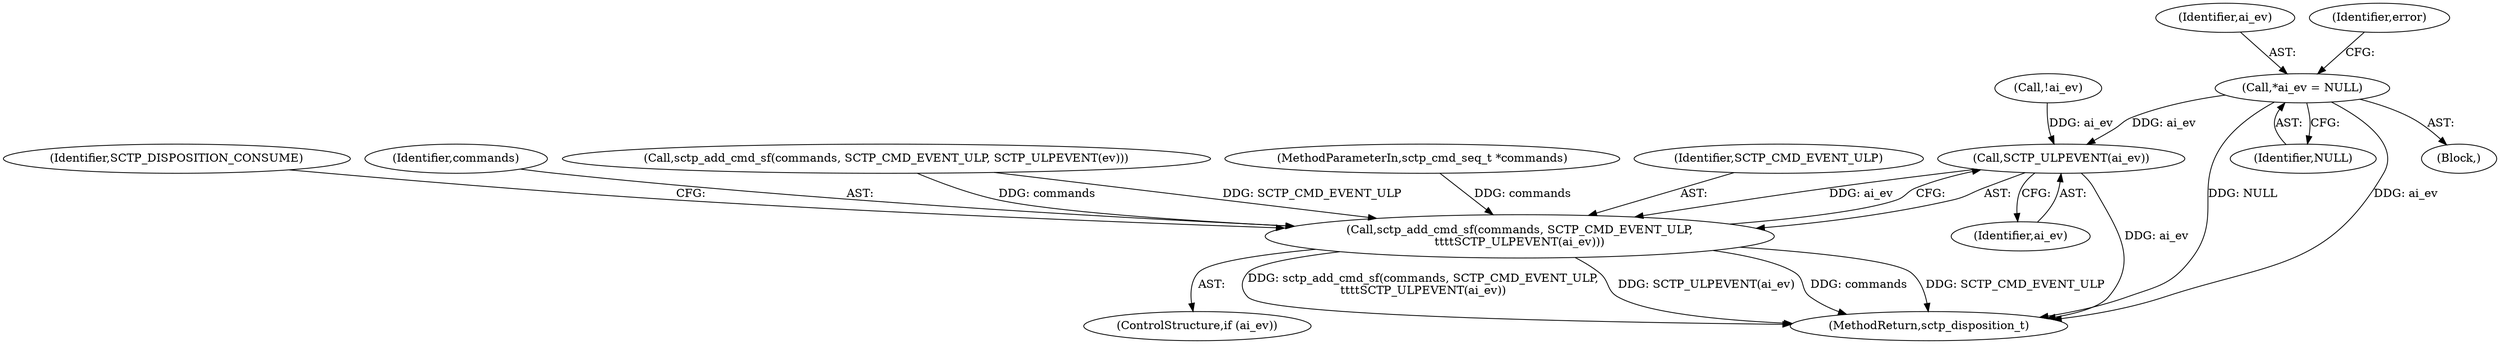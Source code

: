 digraph "0_linux_ec0223ec48a90cb605244b45f7c62de856403729@pointer" {
"1000137" [label="(Call,*ai_ev = NULL)"];
"1000529" [label="(Call,SCTP_ULPEVENT(ai_ev))"];
"1000526" [label="(Call,sctp_add_cmd_sf(commands, SCTP_CMD_EVENT_ULP,\n\t\t\t\tSCTP_ULPEVENT(ai_ev)))"];
"1000137" [label="(Call,*ai_ev = NULL)"];
"1000532" [label="(Identifier,SCTP_DISPOSITION_CONSUME)"];
"1000529" [label="(Call,SCTP_ULPEVENT(ai_ev))"];
"1000527" [label="(Identifier,commands)"];
"1000138" [label="(Identifier,ai_ev)"];
"1000139" [label="(Identifier,NULL)"];
"1000519" [label="(Call,sctp_add_cmd_sf(commands, SCTP_CMD_EVENT_ULP, SCTP_ULPEVENT(ev)))"];
"1000126" [label="(MethodParameterIn,sctp_cmd_seq_t *commands)"];
"1000480" [label="(Call,!ai_ev)"];
"1000530" [label="(Identifier,ai_ev)"];
"1000545" [label="(MethodReturn,sctp_disposition_t)"];
"1000526" [label="(Call,sctp_add_cmd_sf(commands, SCTP_CMD_EVENT_ULP,\n\t\t\t\tSCTP_ULPEVENT(ai_ev)))"];
"1000528" [label="(Identifier,SCTP_CMD_EVENT_ULP)"];
"1000127" [label="(Block,)"];
"1000142" [label="(Identifier,error)"];
"1000524" [label="(ControlStructure,if (ai_ev))"];
"1000137" -> "1000127"  [label="AST: "];
"1000137" -> "1000139"  [label="CFG: "];
"1000138" -> "1000137"  [label="AST: "];
"1000139" -> "1000137"  [label="AST: "];
"1000142" -> "1000137"  [label="CFG: "];
"1000137" -> "1000545"  [label="DDG: NULL"];
"1000137" -> "1000545"  [label="DDG: ai_ev"];
"1000137" -> "1000529"  [label="DDG: ai_ev"];
"1000529" -> "1000526"  [label="AST: "];
"1000529" -> "1000530"  [label="CFG: "];
"1000530" -> "1000529"  [label="AST: "];
"1000526" -> "1000529"  [label="CFG: "];
"1000529" -> "1000545"  [label="DDG: ai_ev"];
"1000529" -> "1000526"  [label="DDG: ai_ev"];
"1000480" -> "1000529"  [label="DDG: ai_ev"];
"1000526" -> "1000524"  [label="AST: "];
"1000527" -> "1000526"  [label="AST: "];
"1000528" -> "1000526"  [label="AST: "];
"1000532" -> "1000526"  [label="CFG: "];
"1000526" -> "1000545"  [label="DDG: SCTP_CMD_EVENT_ULP"];
"1000526" -> "1000545"  [label="DDG: sctp_add_cmd_sf(commands, SCTP_CMD_EVENT_ULP,\n\t\t\t\tSCTP_ULPEVENT(ai_ev))"];
"1000526" -> "1000545"  [label="DDG: SCTP_ULPEVENT(ai_ev)"];
"1000526" -> "1000545"  [label="DDG: commands"];
"1000519" -> "1000526"  [label="DDG: commands"];
"1000519" -> "1000526"  [label="DDG: SCTP_CMD_EVENT_ULP"];
"1000126" -> "1000526"  [label="DDG: commands"];
}
